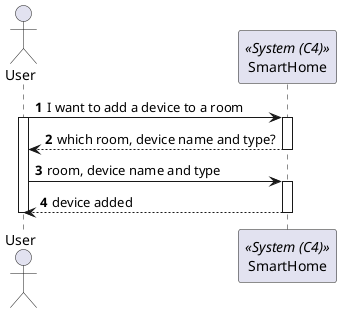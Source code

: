 @startuml
'https://plantuml.com/sequence-diagram

!pragma layout smetana

autonumber

actor "User" as User
participant "SmartHome" as SH<<System (C4)>>

User -> SH : I want to add a device to a room
activate SH
activate User

SH --> User : which room, device name and type?
deactivate SH

User -> SH : room, device name and type
activate SH

SH --> User : device added
deactivate SH

deactivate User

@enduml
